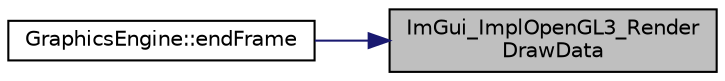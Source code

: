 digraph "ImGui_ImplOpenGL3_RenderDrawData"
{
 // LATEX_PDF_SIZE
  edge [fontname="Helvetica",fontsize="10",labelfontname="Helvetica",labelfontsize="10"];
  node [fontname="Helvetica",fontsize="10",shape=record];
  rankdir="RL";
  Node1 [label="ImGui_ImplOpenGL3_Render\lDrawData",height=0.2,width=0.4,color="black", fillcolor="grey75", style="filled", fontcolor="black",tooltip=" "];
  Node1 -> Node2 [dir="back",color="midnightblue",fontsize="10",style="solid",fontname="Helvetica"];
  Node2 [label="GraphicsEngine::endFrame",height=0.2,width=0.4,color="black", fillcolor="white", style="filled",URL="$class_graphics_engine.html#ae491d94eb4322462ba2d7efe4fd55bce",tooltip="Function to be called at the end of every frame for rendering."];
}
